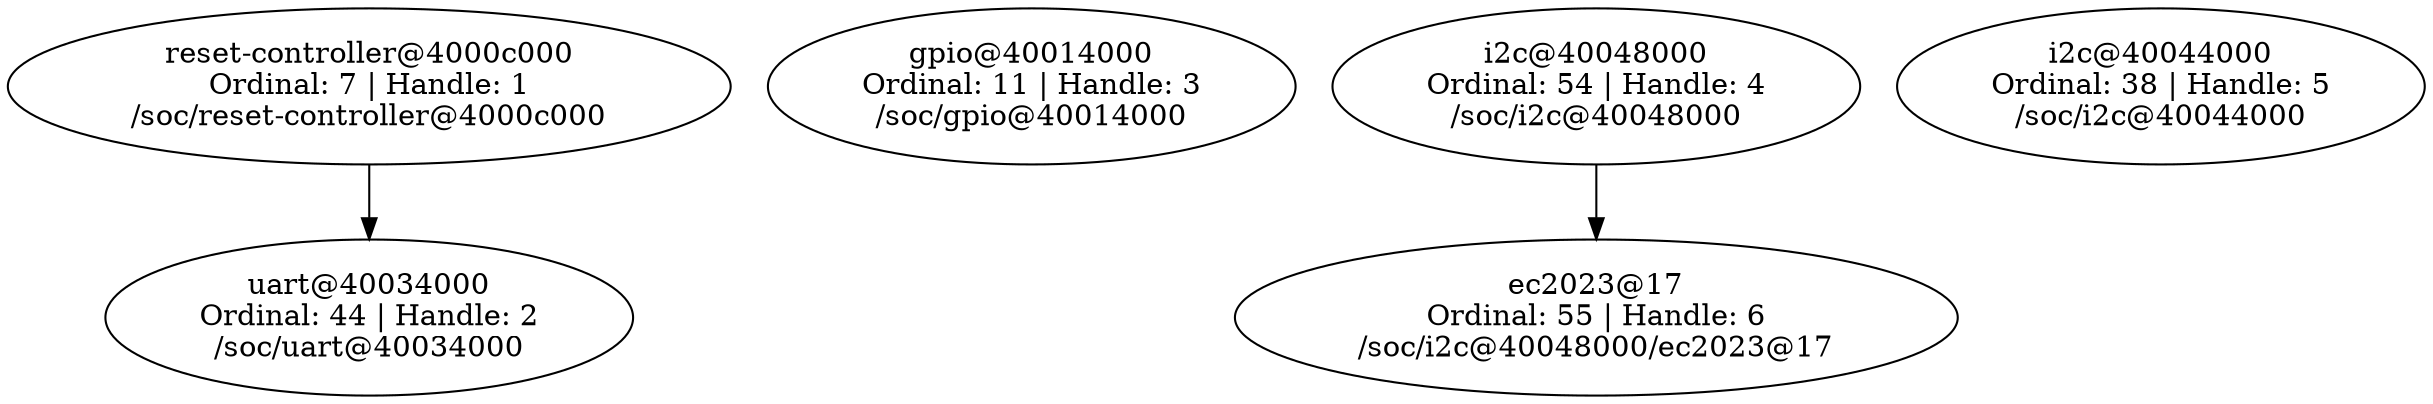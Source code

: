 // D:/Uppsala/ZephyrProjects/zephyrproject/zephyr/Project/Combine/Controller_with_Driver/build/zephyr/zephyr_pre0.elf
digraph "Device dependency graph" {
	7 [label="reset-controller@4000c000\nOrdinal: 7 | Handle: 1\n/soc/reset-controller@4000c000"]
	44 [label="uart@40034000\nOrdinal: 44 | Handle: 2\n/soc/uart@40034000"]
	11 [label="gpio@40014000\nOrdinal: 11 | Handle: 3\n/soc/gpio@40014000"]
	54 [label="i2c@40048000\nOrdinal: 54 | Handle: 4\n/soc/i2c@40048000"]
	38 [label="i2c@40044000\nOrdinal: 38 | Handle: 5\n/soc/i2c@40044000"]
	55 [label="ec2023@17\nOrdinal: 55 | Handle: 6\n/soc/i2c@40048000/ec2023@17"]
	7 -> 44
	54 -> 55
}
